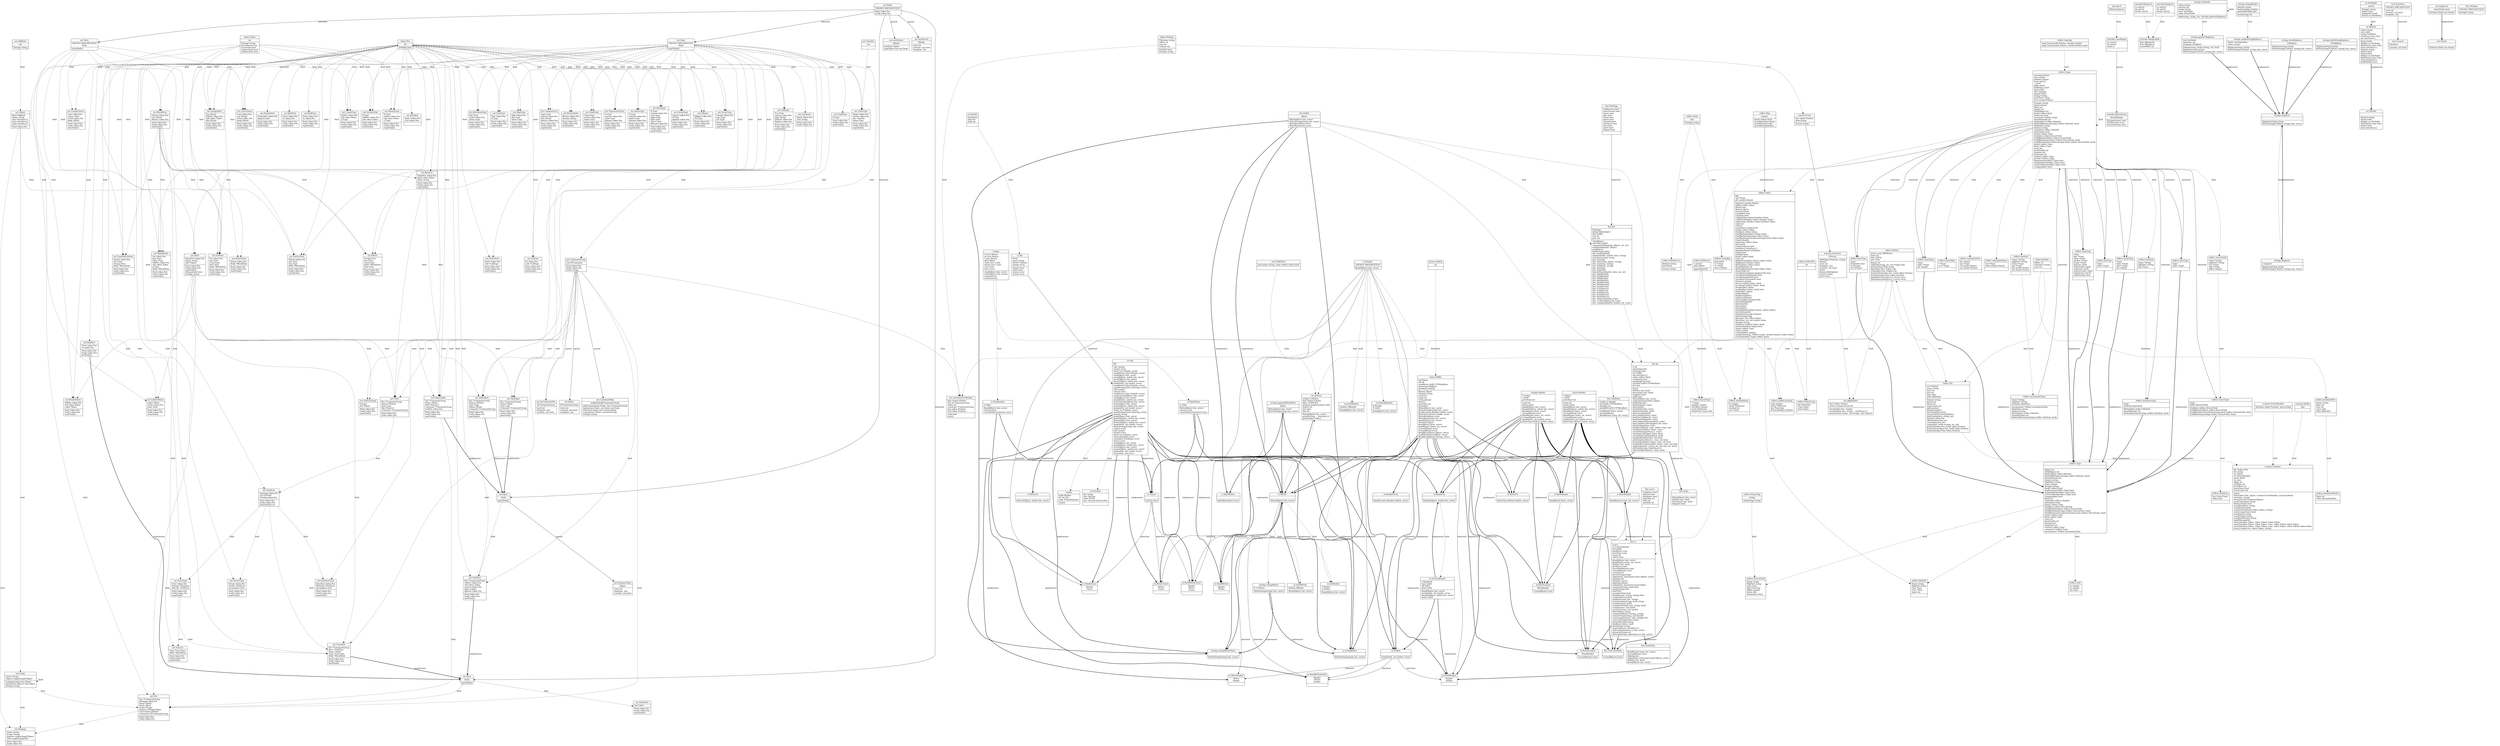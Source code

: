 digraph ast {
	ast_SEL_CommentGroup->ast_SEL_byCommentPos[ label=parent, style=solid ];
	token_SEL_Pos->ast_SEL_posSpan[ label=field, style=dashed ];
	ast_SEL_Spec->ast_SEL_byImportSpec[ label=parent, style=solid ];
	io_SEL_Writer->ast_SEL_printer[ label=field, style=dashed ];
	token_SEL_FileSet->ast_SEL_printer[ label=field, style=dashed ];
	ast_SEL_FieldFilter->ast_SEL_printer[ label=field, style=dashed ];
	token_SEL_FileSet->ast_SEL_pkgBuilder[ label=field, style=dashed ];
	scanner_SEL_ErrorList->ast_SEL_pkgBuilder[ label=field, style=dashed ];
	ast_SEL_Scope->ast_SEL_Scope[ label=field, style=dashed ];
	ast_SEL_Object->ast_SEL_Scope[ label=field, style=dashed ];
	ast_SEL_ObjKind->ast_SEL_Object[ label=field, style=dashed ];
	token_SEL_Pos->ast_SEL_ArrayType[ label=field, style=dashed ];
	ast_SEL_Expr->ast_SEL_ArrayType[ label=field, style=dashed ];
	ast_SEL_Expr->ast_SEL_SendStmt[ label=field, style=dashed ];
	token_SEL_Pos->ast_SEL_SendStmt[ label=field, style=dashed ];
	token_SEL_Pos->ast_SEL_BlockStmt[ label=field, style=dashed ];
	ast_SEL_Stmt->ast_SEL_BlockStmt[ label=field, style=dashed ];
	ast_SEL_CommentGroup->ast_SEL_ValueSpec[ label=field, style=dashed ];
	ast_SEL_Ident->ast_SEL_ValueSpec[ label=field, style=dashed ];
	ast_SEL_Expr->ast_SEL_ValueSpec[ label=field, style=dashed ];
	token_SEL_Pos->ast_SEL_BadDecl[ label=field, style=dashed ];
	ast_SEL_Expr->ast_SEL_TypeAssertExpr[ label=field, style=dashed ];
	token_SEL_Pos->ast_SEL_TypeAssertExpr[ label=field, style=dashed ];
	ast_SEL_Expr->ast_SEL_AssignStmt[ label=field, style=dashed ];
	token_SEL_Pos->ast_SEL_AssignStmt[ label=field, style=dashed ];
	token_SEL_Token->ast_SEL_AssignStmt[ label=field, style=dashed ];
	token_SEL_Pos->ast_SEL_CaseClause[ label=field, style=dashed ];
	ast_SEL_Expr->ast_SEL_CaseClause[ label=field, style=dashed ];
	ast_SEL_Stmt->ast_SEL_CaseClause[ label=field, style=dashed ];
	token_SEL_Pos->ast_SEL_GoStmt[ label=field, style=dashed ];
	ast_SEL_CallExpr->ast_SEL_GoStmt[ label=field, style=dashed ];
	token_SEL_Pos->ast_SEL_BranchStmt[ label=field, style=dashed ];
	token_SEL_Token->ast_SEL_BranchStmt[ label=field, style=dashed ];
	ast_SEL_Ident->ast_SEL_BranchStmt[ label=field, style=dashed ];
	token_SEL_Pos->ast_SEL_RangeStmt[ label=field, style=dashed ];
	ast_SEL_Expr->ast_SEL_RangeStmt[ label=field, style=dashed ];
	token_SEL_Token->ast_SEL_RangeStmt[ label=field, style=dashed ];
	ast_SEL_BlockStmt->ast_SEL_RangeStmt[ label=field, style=dashed ];
	token_SEL_Pos->ast_SEL_Ellipsis[ label=field, style=dashed ];
	ast_SEL_Expr->ast_SEL_Ellipsis[ label=field, style=dashed ];
	ast_SEL_Decl->ast_SEL_DeclStmt[ label=field, style=dashed ];
	token_SEL_Pos->ast_SEL_EmptyStmt[ label=field, style=dashed ];
	ast_SEL_Ident->ast_SEL_LabeledStmt[ label=field, style=dashed ];
	token_SEL_Pos->ast_SEL_LabeledStmt[ label=field, style=dashed ];
	ast_SEL_Stmt->ast_SEL_LabeledStmt[ label=field, style=dashed ];
	ast_SEL_CommentGroup->ast_SEL_Field[ label=field, style=dashed ];
	ast_SEL_Ident->ast_SEL_Field[ label=field, style=dashed ];
	ast_SEL_Expr->ast_SEL_Field[ label=field, style=dashed ];
	ast_SEL_BasicLit->ast_SEL_Field[ label=field, style=dashed ];
	token_SEL_Pos->ast_SEL_InterfaceType[ label=field, style=dashed ];
	ast_SEL_FieldList->ast_SEL_InterfaceType[ label=field, style=dashed ];
	token_SEL_Pos->ast_SEL_FieldList[ label=field, style=dashed ];
	ast_SEL_Field->ast_SEL_FieldList[ label=field, style=dashed ];
	ast_SEL_Expr->ast_SEL_KeyValueExpr[ label=field, style=dashed ];
	token_SEL_Pos->ast_SEL_KeyValueExpr[ label=field, style=dashed ];
	token_SEL_Pos->ast_SEL_BadStmt[ label=field, style=dashed ];
	ast_SEL_Expr->ast_SEL_ExprStmt[ label=field, style=dashed ];
	token_SEL_Pos->ast_SEL_TypeSwitchStmt[ label=field, style=dashed ];
	ast_SEL_Stmt->ast_SEL_TypeSwitchStmt[ label=field, style=dashed ];
	ast_SEL_BlockStmt->ast_SEL_TypeSwitchStmt[ label=field, style=dashed ];
	ast_SEL_CommentGroup->ast_SEL_TypeSpec[ label=field, style=dashed ];
	ast_SEL_Ident->ast_SEL_TypeSpec[ label=field, style=dashed ];
	ast_SEL_Expr->ast_SEL_TypeSpec[ label=field, style=dashed ];
	ast_SEL_Comment->ast_SEL_CommentGroup[ label=field, style=dashed ];
	ast_SEL_FuncType->ast_SEL_FuncLit[ label=field, style=dashed ];
	ast_SEL_BlockStmt->ast_SEL_FuncLit[ label=field, style=dashed ];
	token_SEL_Pos->ast_SEL_Comment[ label=field, style=dashed ];
	token_SEL_Pos->ast_SEL_StarExpr[ label=field, style=dashed ];
	ast_SEL_Expr->ast_SEL_StarExpr[ label=field, style=dashed ];
	token_SEL_Pos->ast_SEL_MapType[ label=field, style=dashed ];
	ast_SEL_Expr->ast_SEL_MapType[ label=field, style=dashed ];
	ast_SEL_Expr->ast_SEL_CompositeLit[ label=field, style=dashed ];
	token_SEL_Pos->ast_SEL_CompositeLit[ label=field, style=dashed ];
	ast_SEL_Expr->ast_SEL_SelectorExpr[ label=field, style=dashed ];
	ast_SEL_Ident->ast_SEL_SelectorExpr[ label=field, style=dashed ];
	token_SEL_Pos->ast_SEL_ReturnStmt[ label=field, style=dashed ];
	ast_SEL_Expr->ast_SEL_ReturnStmt[ label=field, style=dashed ];
	ast_SEL_CommentGroup->ast_SEL_FuncDecl[ label=field, style=dashed ];
	ast_SEL_FieldList->ast_SEL_FuncDecl[ label=field, style=dashed ];
	ast_SEL_Ident->ast_SEL_FuncDecl[ label=field, style=dashed ];
	ast_SEL_FuncType->ast_SEL_FuncDecl[ label=field, style=dashed ];
	ast_SEL_BlockStmt->ast_SEL_FuncDecl[ label=field, style=dashed ];
	token_SEL_Pos->ast_SEL_BadExpr[ label=field, style=dashed ];
	token_SEL_Pos->ast_SEL_ForStmt[ label=field, style=dashed ];
	ast_SEL_Stmt->ast_SEL_ForStmt[ label=field, style=dashed ];
	ast_SEL_Expr->ast_SEL_ForStmt[ label=field, style=dashed ];
	ast_SEL_BlockStmt->ast_SEL_ForStmt[ label=field, style=dashed ];
	ast_SEL_CommentGroup->ast_SEL_GenDecl[ label=field, style=dashed ];
	token_SEL_Pos->ast_SEL_GenDecl[ label=field, style=dashed ];
	token_SEL_Token->ast_SEL_GenDecl[ label=field, style=dashed ];
	ast_SEL_Spec->ast_SEL_GenDecl[ label=field, style=dashed ];
	token_SEL_Pos->ast_SEL_Ident[ label=field, style=dashed ];
	ast_SEL_Object->ast_SEL_Ident[ label=field, style=dashed ];
	token_SEL_Pos->ast_SEL_SelectStmt[ label=field, style=dashed ];
	ast_SEL_BlockStmt->ast_SEL_SelectStmt[ label=field, style=dashed ];
	token_SEL_Pos->ast_SEL_ChanType[ label=field, style=dashed ];
	ast_SEL_ChanDir->ast_SEL_ChanType[ label=field, style=dashed ];
	ast_SEL_Expr->ast_SEL_ChanType[ label=field, style=dashed ];
	token_SEL_Pos->ast_SEL_SwitchStmt[ label=field, style=dashed ];
	ast_SEL_Stmt->ast_SEL_SwitchStmt[ label=field, style=dashed ];
	ast_SEL_Expr->ast_SEL_SwitchStmt[ label=field, style=dashed ];
	ast_SEL_BlockStmt->ast_SEL_SwitchStmt[ label=field, style=dashed ];
	token_SEL_Pos->ast_SEL_BasicLit[ label=field, style=dashed ];
	token_SEL_Token->ast_SEL_BasicLit[ label=field, style=dashed ];
	ast_SEL_Expr->ast_SEL_IndexExpr[ label=field, style=dashed ];
	token_SEL_Pos->ast_SEL_IndexExpr[ label=field, style=dashed ];
	token_SEL_Pos->ast_SEL_UnaryExpr[ label=field, style=dashed ];
	token_SEL_Token->ast_SEL_UnaryExpr[ label=field, style=dashed ];
	ast_SEL_Expr->ast_SEL_UnaryExpr[ label=field, style=dashed ];
	token_SEL_Pos->ast_SEL_FuncType[ label=field, style=dashed ];
	ast_SEL_FieldList->ast_SEL_FuncType[ label=field, style=dashed ];
	ast_SEL_Expr->ast_SEL_IncDecStmt[ label=field, style=dashed ];
	token_SEL_Pos->ast_SEL_IncDecStmt[ label=field, style=dashed ];
	token_SEL_Token->ast_SEL_IncDecStmt[ label=field, style=dashed ];
	token_SEL_Pos->ast_SEL_CommClause[ label=field, style=dashed ];
	ast_SEL_Stmt->ast_SEL_CommClause[ label=field, style=dashed ];
	ast_SEL_Expr->ast_SEL_SliceExpr[ label=field, style=dashed ];
	token_SEL_Pos->ast_SEL_SliceExpr[ label=field, style=dashed ];
	token_SEL_Pos->ast_SEL_ParenExpr[ label=field, style=dashed ];
	ast_SEL_Expr->ast_SEL_ParenExpr[ label=field, style=dashed ];
	ast_SEL_Expr->ast_SEL_BinaryExpr[ label=field, style=dashed ];
	token_SEL_Pos->ast_SEL_BinaryExpr[ label=field, style=dashed ];
	token_SEL_Token->ast_SEL_BinaryExpr[ label=field, style=dashed ];
	token_SEL_Pos->ast_SEL_StructType[ label=field, style=dashed ];
	ast_SEL_FieldList->ast_SEL_StructType[ label=field, style=dashed ];
	token_SEL_Pos->ast_SEL_DeferStmt[ label=field, style=dashed ];
	ast_SEL_CallExpr->ast_SEL_DeferStmt[ label=field, style=dashed ];
	ast_SEL_CommentGroup->ast_SEL_ImportSpec[ label=field, style=dashed ];
	ast_SEL_Ident->ast_SEL_ImportSpec[ label=field, style=dashed ];
	ast_SEL_BasicLit->ast_SEL_ImportSpec[ label=field, style=dashed ];
	token_SEL_Pos->ast_SEL_ImportSpec[ label=field, style=dashed ];
	ast_SEL_CommentGroup->ast_SEL_File[ label=field, style=dashed ];
	token_SEL_Pos->ast_SEL_File[ label=field, style=dashed ];
	ast_SEL_Ident->ast_SEL_File[ label=field, style=dashed ];
	ast_SEL_Decl->ast_SEL_File[ label=field, style=dashed ];
	ast_SEL_Scope->ast_SEL_File[ label=field, style=dashed ];
	ast_SEL_ImportSpec->ast_SEL_File[ label=field, style=dashed ];
	ast_SEL_Scope->ast_SEL_Package[ label=field, style=dashed ];
	ast_SEL_Object->ast_SEL_Package[ label=field, style=dashed ];
	ast_SEL_File->ast_SEL_Package[ label=field, style=dashed ];
	ast_SEL_Expr->ast_SEL_CallExpr[ label=field, style=dashed ];
	token_SEL_Pos->ast_SEL_CallExpr[ label=field, style=dashed ];
	token_SEL_Pos->ast_SEL_IfStmt[ label=field, style=dashed ];
	ast_SEL_Stmt->ast_SEL_IfStmt[ label=field, style=dashed ];
	ast_SEL_Expr->ast_SEL_IfStmt[ label=field, style=dashed ];
	ast_SEL_BlockStmt->ast_SEL_IfStmt[ label=field, style=dashed ];
	ast_SEL_NodeTYPE->ast_SEL_nodeStack[ label=parent, style=solid ];
	ast_SEL_CommentGroup->ast_SEL_byPos[ label=parent, style=solid ];
	ast_SEL_CommentGroup->ast_SEL_CommentMap[ label=parent, style=solid ];
	ast_SEL_NodeTYPE->ast_SEL_byInterval[ label=parent, style=solid ];
	token_SEL_FileSet->ast_SEL_commentListReader[ label=field, style=dashed ];
	ast_SEL_CommentGroup->ast_SEL_commentListReader[ label=field, style=dashed ];
	token_SEL_Position->ast_SEL_commentListReader[ label=field, style=dashed ];
	unicode_SEL_d->unicode_SEL_CaseRange[ label=field, style=dashed ];
	unicode_SEL_Range16->unicode_SEL_RangeTable[ label=field, style=dashed ];
	unicode_SEL_Range32->unicode_SEL_RangeTable[ label=field, style=dashed ];
	unicode_SEL_CaseRange->unicode_SEL_SpecialCase[ label=parent, style=solid ];
	os_SEL_File->reader[ label=field, style=dashed ];
	io_SEL_Writer->strings_SEL_stringWriter[ label=field, style=dashed ];
	strings_SEL_replacer->strings_SEL_Replacer[ label=field, style=dashed ];
	strings_SEL_trieNode->strings_SEL_trieNode[ label=field, style=dashed ];
	strings_SEL_trieNode->strings_SEL_genericReplacer[ label=field, style=dashed ];
	strings_SEL_stringFinder->strings_SEL_singleStringReplacer[ label=field, style=dashed ];
	bytes_SEL_readOp->bytes_SEL_Buffer[ label=field, style=dashed ];
	token_SEL_Position->scanner_SEL_Error[ label=field, style=dashed ];
	scanner_SEL_Error->scanner_SEL_ErrorList[ label=parent, style=solid ];
	token_SEL_File->scanner_SEL_Scanner[ label=field, style=dashed ];
	scanner_SEL_ErrorHandler->scanner_SEL_Scanner[ label=field, style=dashed ];
	scanner_SEL_Mode->scanner_SEL_Scanner[ label=field, style=dashed ];
	reflect_SEL_Type->reflect_SEL_visit[ label=field, style=dashed ];
	reflect_SEL_bitVector->reflect_SEL_makeFuncImpl[ label=field, style=dashed ];
	reflect_SEL_funcType->reflect_SEL_makeFuncImpl[ label=field, style=dashed ];
	reflect_SEL_bitVector->reflect_SEL_methodValue[ label=field, style=dashed ];
	reflect_SEL_Value->reflect_SEL_methodValue[ label=field, style=dashed ];
	reflect_SEL_rtype->reflect_SEL_method[ label=field, style=dashed ];
	reflect_SEL_rtype->reflect_SEL_imethod[ label=field, style=dashed ];
	reflect_SEL_Type->reflect_SEL_Method[ label=field, style=dashed ];
	reflect_SEL_Value->reflect_SEL_Method[ label=field, style=dashed ];
	reflect_SEL_Type->reflect_SEL_StructField[ label=field, style=dashed ];
	reflect_SEL_StructTag->reflect_SEL_StructField[ label=field, style=dashed ];
	reflect_SEL_typeAlg->reflect_SEL_rtype[ label=field, style=dashed ];
	reflect_SEL_rtype->reflect_SEL_rtype[ label=field, style=dashed ];
	reflect_SEL_uncommonType->reflect_SEL_rtype[ label=inherited, style=solid ];
	reflect_SEL_Kind->reflect_SEL_cacheKey[ label=field, style=dashed ];
	reflect_SEL_rtype->reflect_SEL_cacheKey[ label=field, style=dashed ];
	reflect_SEL_rtype->reflect_SEL_ptrType[ label=inherited, style=solid ];
	reflect_SEL_rtype->reflect_SEL_ptrType[ label=inherited, style=solid ];
	reflect_SEL_method->reflect_SEL_uncommonType[ label=field, style=dashed ];
	reflect_SEL_rtype->reflect_SEL_arrayType[ label=inherited, style=solid ];
	reflect_SEL_rtype->reflect_SEL_arrayType[ label=inherited, style=solid ];
	reflect_SEL_imethod->reflect_SEL_interfaceType[ label=field, style=dashed ];
	reflect_SEL_rtype->reflect_SEL_interfaceType[ label=inherited, style=solid ];
	reflect_SEL_rtype->reflect_SEL_sliceType[ label=inherited, style=solid ];
	reflect_SEL_rtype->reflect_SEL_sliceType[ label=inherited, style=solid ];
	reflect_SEL_structType->reflect_SEL_fieldScan[ label=field, style=dashed ];
	reflect_SEL_rtype->reflect_SEL_structField[ label=field, style=dashed ];
	reflect_SEL_structField->reflect_SEL_structType[ label=field, style=dashed ];
	reflect_SEL_rtype->reflect_SEL_structType[ label=inherited, style=solid ];
	reflect_SEL_rtype->reflect_SEL_layoutType[ label=field, style=dashed ];
	reflect_SEL_bitVector->reflect_SEL_layoutType[ label=field, style=dashed ];
	reflect_SEL_rtype->reflect_SEL_chanType[ label=inherited, style=solid ];
	reflect_SEL_rtype->reflect_SEL_chanType[ label=inherited, style=solid ];
	reflect_SEL_rtype->reflect_SEL_layoutKey[ label=field, style=dashed ];
	reflect_SEL_rtype->reflect_SEL_mapType[ label=inherited, style=solid ];
	reflect_SEL_rtype->reflect_SEL_mapType[ label=inherited, style=solid ];
	reflect_SEL_rtype->reflect_SEL_funcType[ label=inherited, style=solid ];
	reflect_SEL_rtype->reflect_SEL_funcType[ label=inherited, style=solid ];
	reflect_SEL_rtype->reflect_SEL_runtimeSelect[ label=field, style=dashed ];
	reflect_SEL_Kind->reflect_SEL_ValueError[ label=field, style=dashed ];
	reflect_SEL_SelectDir->reflect_SEL_SelectCase[ label=field, style=dashed ];
	reflect_SEL_Value->reflect_SEL_SelectCase[ label=field, style=dashed ];
	reflect_SEL_rtype->reflect_SEL_Value[ label=field, style=dashed ];
	reflect_SEL_flag->reflect_SEL_Value[ label=inherited, style=solid ];
	reflect_SEL_rtype->reflect_SEL_emptyInterface[ label=field, style=dashed ];
	os_SEL_File->os_SEL_ProcAttr[ label=field, style=dashed ];
	os_SEL_FileMode->os_SEL_fileStat[ label=field, style=dashed ];
	os_SEL_file->os_SEL_File[ label=inherited, style=solid ];
	os_SEL_dirInfo->os_SEL_file[ label=field, style=dashed ];
	io_SEL_ReaderAt->io_SEL_SectionReader[ label=field, style=dashed ];
	io_SEL_Reader->io_SEL_LimitedReader[ label=field, style=dashed ];
	io_SEL_Reader->io_SEL_teeReader[ label=field, style=dashed ];
	io_SEL_Writer->io_SEL_teeReader[ label=field, style=dashed ];
	io_SEL_Reader->io_SEL_multiReader[ label=field, style=dashed ];
	io_SEL_Writer->io_SEL_multiWriter[ label=field, style=dashed ];
	io_SEL_pipe->io_SEL_PipeReader[ label=field, style=dashed ];
	io_SEL_pipe->io_SEL_PipeWriter[ label=field, style=dashed ];
	io_SEL_RuneReader->fmt_SEL_ss[ label=field, style=dashed ];
	fmt_SEL_buffer->fmt_SEL_ss[ label=field, style=dashed ];
	fmt_SEL_ssave->fmt_SEL_ss[ label=inherited, style=solid ];
	io_SEL_Reader->fmt_SEL_readRune[ label=field, style=dashed ];
	fmt_SEL_buffer->fmt_SEL_fmt[ label=field, style=dashed ];
	fmt_SEL_fmtFlags->fmt_SEL_fmt[ label=inherited, style=solid ];
	fmt_SEL_buffer->fmt_SEL_pp[ label=field, style=dashed ];
	reflect_SEL_Value->fmt_SEL_pp[ label=field, style=dashed ];
	fmt_SEL_fmt->fmt_SEL_pp[ label=field, style=dashed ];
	sort_SEL_Interface->sort_SEL_reverse[ label=inherited, style=solid ];
	token_SEL_File->token_SEL_FileSet[ label=field, style=dashed ];
	token_SEL_FileSet->token_SEL_File[ label=field, style=dashed ];
	token_SEL_lineInfo->token_SEL_File[ label=field, style=dashed ];
	token_SEL_lineInfo->token_SEL_serializedFile[ label=field, style=dashed ];
	token_SEL_serializedFile->token_SEL_serializedFileSet[ label=field, style=dashed ];
	ast_SEL_inspector->ast_SEL_Visitor[ label=implements, style=bold ];
	ast_SEL_NodeTYPE->ast_SEL_Stmt[ label=inherited, style=solid ];
	ast_SEL_NodeTYPE->ast_SEL_NodeTYPE[ label=implements, style=invis ];
	ast_SEL_NodeTYPE->ast_SEL_Expr[ label=inherited, style=solid ];
	ast_SEL_NodeTYPE->ast_SEL_Spec[ label=inherited, style=solid ];
	ast_SEL_ValueSpec->ast_SEL_Spec[ label=implements, style=bold ];
	ast_SEL_TypeSpec->ast_SEL_Spec[ label=implements, style=bold ];
	ast_SEL_ImportSpec->ast_SEL_Spec[ label=implements, style=bold ];
	ast_SEL_NodeTYPE->ast_SEL_Decl[ label=inherited, style=solid ];
	ast_SEL_BadDecl->ast_SEL_Decl[ label=implements, style=bold ];
	ast_SEL_FuncDecl->ast_SEL_Decl[ label=implements, style=bold ];
	ast_SEL_GenDecl->ast_SEL_Decl[ label=implements, style=bold ];
	strings_SEL_appendSliceWriter->strings_SEL_stringWriterIface[ label=implements, style=bold ];
	strings_SEL_stringWriter->strings_SEL_stringWriterIface[ label=implements, style=bold ];
	bytes_SEL_Buffer->strings_SEL_stringWriterIface[ label=implements, style=bold ];
	os_SEL_File->strings_SEL_stringWriterIface[ label=implements, style=bold ];
	fmt_SEL_buffer->strings_SEL_stringWriterIface[ label=implements, style=bold ];
	strings_SEL_Replacer->strings_SEL_replacer[ label=implements, style=bold ];
	strings_SEL_genericReplacer->strings_SEL_replacer[ label=implements, style=bold ];
	strings_SEL_byteReplacer->strings_SEL_replacer[ label=implements, style=bold ];
	strings_SEL_byteStringReplacer->strings_SEL_replacer[ label=implements, style=bold ];
	strings_SEL_singleStringReplacer->strings_SEL_replacer[ label=implements, style=bold ];
	reflect_SEL_rtype->reflect_SEL_Type[ label=implements, style=bold ];
	reflect_SEL_ptrType->reflect_SEL_Type[ label=implements, style=bold ];
	reflect_SEL_arrayType->reflect_SEL_Type[ label=implements, style=bold ];
	reflect_SEL_interfaceType->reflect_SEL_Type[ label=implements, style=bold ];
	reflect_SEL_sliceType->reflect_SEL_Type[ label=implements, style=bold ];
	reflect_SEL_structType->reflect_SEL_Type[ label=implements, style=bold ];
	reflect_SEL_chanType->reflect_SEL_Type[ label=implements, style=bold ];
	reflect_SEL_mapType->reflect_SEL_Type[ label=implements, style=bold ];
	reflect_SEL_funcType->reflect_SEL_Type[ label=implements, style=bold ];
	os_SEL_fileStat->os_SEL_FileInfo[ label=implements, style=bold ];
	bytes_SEL_Buffer->io_SEL_ReaderFrom[ label=implements, style=bold ];
	io_SEL_Writer->io_SEL_WriteSeeker[ label=inherited, style=solid ];
	io_SEL_Seeker->io_SEL_WriteSeeker[ label=inherited, style=solid ];
	os_SEL_File->io_SEL_WriteSeeker[ label=implements, style=bold ];
	os_SEL_File->io_SEL_WriterAt[ label=implements, style=bold ];
	bytes_SEL_Buffer->io_SEL_ByteWriter[ label=implements, style=bold ];
	fmt_SEL_buffer->io_SEL_ByteWriter[ label=implements, style=bold ];
	strings_SEL_Reader->io_SEL_WriterTo[ label=implements, style=bold ];
	bytes_SEL_Buffer->io_SEL_WriterTo[ label=implements, style=bold ];
	bytes_SEL_Reader->io_SEL_WriterTo[ label=implements, style=bold ];
	io_SEL_RuneReader->io_SEL_RuneScanner[ label=inherited, style=solid ];
	strings_SEL_Reader->io_SEL_RuneScanner[ label=implements, style=bold ];
	bytes_SEL_Buffer->io_SEL_RuneScanner[ label=implements, style=bold ];
	bytes_SEL_Reader->io_SEL_RuneScanner[ label=implements, style=bold ];
	fmt_SEL_ss->io_SEL_RuneScanner[ label=implements, style=bold ];
	io_SEL_Writer->io_SEL_WriteCloser[ label=inherited, style=solid ];
	io_SEL_Closer->io_SEL_WriteCloser[ label=inherited, style=solid ];
	os_SEL_File->io_SEL_WriteCloser[ label=implements, style=bold ];
	io_SEL_PipeWriter->io_SEL_WriteCloser[ label=implements, style=bold ];
	io_SEL_Reader->io_SEL_ReadWriteCloser[ label=inherited, style=solid ];
	io_SEL_Writer->io_SEL_ReadWriteCloser[ label=inherited, style=solid ];
	io_SEL_Closer->io_SEL_ReadWriteCloser[ label=inherited, style=solid ];
	os_SEL_File->io_SEL_ReadWriteCloser[ label=implements, style=bold ];
	strings_SEL_Reader->io_SEL_ByteReader[ label=implements, style=bold ];
	bytes_SEL_Buffer->io_SEL_ByteReader[ label=implements, style=bold ];
	bytes_SEL_Reader->io_SEL_ByteReader[ label=implements, style=bold ];
	io_SEL_ByteReader->io_SEL_ByteScanner[ label=inherited, style=solid ];
	strings_SEL_Reader->io_SEL_ByteScanner[ label=implements, style=bold ];
	bytes_SEL_Buffer->io_SEL_ByteScanner[ label=implements, style=bold ];
	bytes_SEL_Reader->io_SEL_ByteScanner[ label=implements, style=bold ];
	io_SEL_Reader->io_SEL_Reader[ label=implements, style=invis ];
	os_SEL_File->io_SEL_Closer[ label=implements, style=bold ];
	io_SEL_PipeReader->io_SEL_Closer[ label=implements, style=bold ];
	io_SEL_PipeWriter->io_SEL_Closer[ label=implements, style=bold ];
	io_SEL_Reader->io_SEL_ReadCloser[ label=inherited, style=solid ];
	io_SEL_Closer->io_SEL_ReadCloser[ label=inherited, style=solid ];
	os_SEL_File->io_SEL_ReadCloser[ label=implements, style=bold ];
	io_SEL_PipeReader->io_SEL_ReadCloser[ label=implements, style=bold ];
	ast_SEL_printer->io_SEL_Writer[ label=implements, style=bold ];
	strings_SEL_appendSliceWriter->io_SEL_Writer[ label=implements, style=bold ];
	bytes_SEL_Buffer->io_SEL_Writer[ label=implements, style=bold ];
	os_SEL_File->io_SEL_Writer[ label=implements, style=bold ];
	io_SEL_multiWriter->io_SEL_Writer[ label=implements, style=bold ];
	io_SEL_PipeWriter->io_SEL_Writer[ label=implements, style=bold ];
	fmt_SEL_buffer->io_SEL_Writer[ label=implements, style=bold ];
	fmt_SEL_pp->io_SEL_Writer[ label=implements, style=bold ];
	strings_SEL_Reader->io_SEL_Seeker[ label=implements, style=bold ];
	bytes_SEL_Reader->io_SEL_Seeker[ label=implements, style=bold ];
	os_SEL_File->io_SEL_Seeker[ label=implements, style=bold ];
	io_SEL_SectionReader->io_SEL_Seeker[ label=implements, style=bold ];
	strings_SEL_Reader->io_SEL_ReaderAt[ label=implements, style=bold ];
	bytes_SEL_Reader->io_SEL_ReaderAt[ label=implements, style=bold ];
	os_SEL_File->io_SEL_ReaderAt[ label=implements, style=bold ];
	io_SEL_SectionReader->io_SEL_ReaderAt[ label=implements, style=bold ];
	strings_SEL_appendSliceWriter->io_SEL_stringWriter[ label=implements, style=bold ];
	strings_SEL_stringWriter->io_SEL_stringWriter[ label=implements, style=bold ];
	bytes_SEL_Buffer->io_SEL_stringWriter[ label=implements, style=bold ];
	os_SEL_File->io_SEL_stringWriter[ label=implements, style=bold ];
	fmt_SEL_buffer->io_SEL_stringWriter[ label=implements, style=bold ];
	io_SEL_Reader->io_SEL_ReadWriter[ label=inherited, style=solid ];
	io_SEL_Writer->io_SEL_ReadWriter[ label=inherited, style=solid ];
	bytes_SEL_Buffer->io_SEL_ReadWriter[ label=implements, style=bold ];
	os_SEL_File->io_SEL_ReadWriter[ label=implements, style=bold ];
	io_SEL_Reader->io_SEL_ReadSeeker[ label=inherited, style=solid ];
	io_SEL_Seeker->io_SEL_ReadSeeker[ label=inherited, style=solid ];
	strings_SEL_Reader->io_SEL_ReadSeeker[ label=implements, style=bold ];
	bytes_SEL_Reader->io_SEL_ReadSeeker[ label=implements, style=bold ];
	os_SEL_File->io_SEL_ReadSeeker[ label=implements, style=bold ];
	io_SEL_SectionReader->io_SEL_ReadSeeker[ label=implements, style=bold ];
	io_SEL_Reader->io_SEL_ReadWriteSeeker[ label=inherited, style=solid ];
	io_SEL_Writer->io_SEL_ReadWriteSeeker[ label=inherited, style=solid ];
	io_SEL_Seeker->io_SEL_ReadWriteSeeker[ label=inherited, style=solid ];
	os_SEL_File->io_SEL_ReadWriteSeeker[ label=implements, style=bold ];
	strings_SEL_Reader->io_SEL_RuneReader[ label=implements, style=bold ];
	bytes_SEL_Buffer->io_SEL_RuneReader[ label=implements, style=bold ];
	bytes_SEL_Reader->io_SEL_RuneReader[ label=implements, style=bold ];
	fmt_SEL_ss->io_SEL_RuneReader[ label=implements, style=bold ];
	fmt_SEL_readRune->io_SEL_RuneReader[ label=implements, style=bold ];
	fmt_SEL_ss->fmt_SEL_ScanState[ label=implements, style=bold ];
	strings_SEL_Reader->fmt_SEL_runeUnreader[ label=implements, style=bold ];
	bytes_SEL_Buffer->fmt_SEL_runeUnreader[ label=implements, style=bold ];
	bytes_SEL_Reader->fmt_SEL_runeUnreader[ label=implements, style=bold ];
	fmt_SEL_ss->fmt_SEL_runeUnreader[ label=implements, style=bold ];
	fmt_SEL_Stringer->fmt_SEL_Stringer[ label=implements, style=invis ];
	fmt_SEL_pp->fmt_SEL_State[ label=implements, style=bold ];
	sort_SEL_Interface->sort_SEL_Interface[ label=implements, style=invis ];
	ast_SEL_ArrayType [ label="{ast.ArrayType|Lbrack token.Pos\lLen Expr\lElt Expr\l|Pos() token.Pos\lEnd() token.Pos\lexprNode()\l}", shape=record ];
	ast_SEL_AssignStmt [ label="{ast.AssignStmt|Lhs []Expr\lTokPos token.Pos\lTok token.Token\lRhs []Expr\l|Pos() token.Pos\lEnd() token.Pos\lstmtNode()\l}", shape=record ];
	ast_SEL_BadDecl [ label="{ast.BadDecl|From token.Pos\lTo token.Pos\l|Pos() token.Pos\lEnd() token.Pos\ldeclNode()\l}", shape=record ];
	ast_SEL_BadExpr [ label="{ast.BadExpr|From token.Pos\lTo token.Pos\l|Pos() token.Pos\lEnd() token.Pos\lexprNode()\l}", shape=record ];
	ast_SEL_BadStmt [ label="{ast.BadStmt|From token.Pos\lTo token.Pos\l|Pos() token.Pos\lEnd() token.Pos\lstmtNode()\l}", shape=record ];
	ast_SEL_BasicLit [ label="{ast.BasicLit|ValuePos token.Pos\lKind token.Token\lValue string\l|Pos() token.Pos\lEnd() token.Pos\lexprNode()\l}", shape=record ];
	ast_SEL_BinaryExpr [ label="{ast.BinaryExpr|X Expr\lOpPos token.Pos\lOp token.Token\lY Expr\l|Pos() token.Pos\lEnd() token.Pos\lexprNode()\l}", shape=record ];
	ast_SEL_BlockStmt [ label="{ast.BlockStmt|Lbrace token.Pos\lList []Stmt\lRbrace token.Pos\l|Pos() token.Pos\lEnd() token.Pos\lstmtNode()\l}", shape=record ];
	ast_SEL_BranchStmt [ label="{ast.BranchStmt|TokPos token.Pos\lTok token.Token\lLabel *Ident\l|Pos() token.Pos\lEnd() token.Pos\lstmtNode()\l}", shape=record ];
	ast_SEL_CallExpr [ label="{ast.CallExpr|Fun Expr\lLparen token.Pos\lArgs []Expr\lEllipsis token.Pos\lRparen token.Pos\l|Pos() token.Pos\lEnd() token.Pos\lexprNode()\l}", shape=record ];
	ast_SEL_CaseClause [ label="{ast.CaseClause|Case token.Pos\lList []Expr\lColon token.Pos\lBody []Stmt\l|Pos() token.Pos\lEnd() token.Pos\lstmtNode()\l}", shape=record ];
	ast_SEL_ChanDir [ label="{ast.ChanDir|int|}", shape=record ];
	ast_SEL_ChanType [ label="{ast.ChanType|Begin token.Pos\lArrow token.Pos\lDir ChanDir\lValue Expr\l|Pos() token.Pos\lEnd() token.Pos\lexprNode()\l}", shape=record ];
	ast_SEL_CommClause [ label="{ast.CommClause|Case token.Pos\lComm Stmt\lColon token.Pos\lBody []Stmt\l|Pos() token.Pos\lEnd() token.Pos\lstmtNode()\l}", shape=record ];
	ast_SEL_Comment [ label="{ast.Comment|Slash token.Pos\lText string\l|Pos() token.Pos\lEnd() token.Pos\l}", shape=record ];
	ast_SEL_CommentGroup [ label="{ast.CommentGroup|List []*Comment\l|Pos() token.Pos\lEnd() token.Pos\lText() string\l}", shape=record ];
	ast_SEL_CommentMap [ label="{ast.CommentMap|map[Node][]*CommentGroup|addComment(ast.Node, *ast.CommentGroup)\lUpdate(ast.Node, ast.Node) ast.Node\lFilter(ast.Node) ast.CommentMap\lComments() []*ast.CommentGroup\lString() string\l}", shape=record ];
	ast_SEL_CompositeLit [ label="{ast.CompositeLit|Type Expr\lLbrace token.Pos\lElts []Expr\lRbrace token.Pos\l|Pos() token.Pos\lEnd() token.Pos\lexprNode()\l}", shape=record ];
	ast_SEL_Decl [ label="{ast.Decl|Node\n|declNode()\l}", shape=Mrecord ];
	ast_SEL_DeclStmt [ label="{ast.DeclStmt|Decl Decl\l|Pos() token.Pos\lEnd() token.Pos\lstmtNode()\l}", shape=record ];
	ast_SEL_DeferStmt [ label="{ast.DeferStmt|Defer token.Pos\lCall *CallExpr\l|Pos() token.Pos\lEnd() token.Pos\lstmtNode()\l}", shape=record ];
	ast_SEL_Ellipsis [ label="{ast.Ellipsis|Ellipsis token.Pos\lElt Expr\l|Pos() token.Pos\lEnd() token.Pos\lexprNode()\l}", shape=record ];
	ast_SEL_EmptyStmt [ label="{ast.EmptyStmt|Semicolon token.Pos\lImplicit bool\l|Pos() token.Pos\lEnd() token.Pos\lstmtNode()\l}", shape=record ];
	ast_SEL_Expr [ label="{ast.Expr|*HIGHLY IMPLMENTED*\nNode\n|exprNode()\l}", shape=Mrecord ];
	ast_SEL_ExprStmt [ label="{ast.ExprStmt|X Expr\l|Pos() token.Pos\lEnd() token.Pos\lstmtNode()\l}", shape=record ];
	ast_SEL_Field [ label="{ast.Field|Doc *CommentGroup\lNames []*Ident\lType Expr\lTag *BasicLit\lComment *CommentGroup\l|Pos() token.Pos\lEnd() token.Pos\l}", shape=record ];
	ast_SEL_FieldFilter [ label="{ast.FieldFilter|func(name string, value reflect.Value) bool|}", shape=record ];
	ast_SEL_FieldList [ label="{ast.FieldList|Opening token.Pos\lList []*Field\lClosing token.Pos\l|Pos() token.Pos\lEnd() token.Pos\lNumFields() int\l}", shape=record ];
	ast_SEL_File [ label="{ast.File|Doc *CommentGroup\lPackage token.Pos\lName *Ident\lDecls []Decl\lScope *Scope\lImports []*ImportSpec\lUnresolved []*Ident\lComments []*CommentGroup\l|Pos() token.Pos\lEnd() token.Pos\l}", shape=record ];
	ast_SEL_ForStmt [ label="{ast.ForStmt|For token.Pos\lInit Stmt\lCond Expr\lPost Stmt\lBody *BlockStmt\l|Pos() token.Pos\lEnd() token.Pos\lstmtNode()\l}", shape=record ];
	ast_SEL_FuncDecl [ label="{ast.FuncDecl|Doc *CommentGroup\lRecv *FieldList\lName *Ident\lType *FuncType\lBody *BlockStmt\l|Pos() token.Pos\lEnd() token.Pos\ldeclNode()\l}", shape=record ];
	ast_SEL_FuncLit [ label="{ast.FuncLit|Type *FuncType\lBody *BlockStmt\l|Pos() token.Pos\lEnd() token.Pos\lexprNode()\l}", shape=record ];
	ast_SEL_FuncType [ label="{ast.FuncType|Func token.Pos\lParams *FieldList\lResults *FieldList\l|Pos() token.Pos\lEnd() token.Pos\lexprNode()\l}", shape=record ];
	ast_SEL_GenDecl [ label="{ast.GenDecl|Doc *CommentGroup\lTokPos token.Pos\lTok token.Token\lLparen token.Pos\lSpecs []Spec\lRparen token.Pos\l|Pos() token.Pos\lEnd() token.Pos\ldeclNode()\l}", shape=record ];
	ast_SEL_GoStmt [ label="{ast.GoStmt|Go token.Pos\lCall *CallExpr\l|Pos() token.Pos\lEnd() token.Pos\lstmtNode()\l}", shape=record ];
	ast_SEL_Ident [ label="{ast.Ident|NamePos token.Pos\lName string\lObj *Object\l|Pos() token.Pos\lEnd() token.Pos\lexprNode()\lIsExported() bool\lString() string\l}", shape=record ];
	ast_SEL_IfStmt [ label="{ast.IfStmt|If token.Pos\lInit Stmt\lCond Expr\lBody *BlockStmt\lElse Stmt\l|Pos() token.Pos\lEnd() token.Pos\lstmtNode()\l}", shape=record ];
	ast_SEL_ImportSpec [ label="{ast.ImportSpec|Doc *CommentGroup\lName *Ident\lPath *BasicLit\lComment *CommentGroup\lEndPos token.Pos\l|Pos() token.Pos\lEnd() token.Pos\lspecNode()\l}", shape=record ];
	ast_SEL_IncDecStmt [ label="{ast.IncDecStmt|X Expr\lTokPos token.Pos\lTok token.Token\l|Pos() token.Pos\lEnd() token.Pos\lstmtNode()\l}", shape=record ];
	ast_SEL_IndexExpr [ label="{ast.IndexExpr|X Expr\lLbrack token.Pos\lIndex Expr\lRbrack token.Pos\l|Pos() token.Pos\lEnd() token.Pos\lexprNode()\l}", shape=record ];
	ast_SEL_InterfaceType [ label="{ast.InterfaceType|Interface token.Pos\lMethods *FieldList\lIncomplete bool\l|Pos() token.Pos\lEnd() token.Pos\lexprNode()\l}", shape=record ];
	ast_SEL_KeyValueExpr [ label="{ast.KeyValueExpr|Key Expr\lColon token.Pos\lValue Expr\l|Pos() token.Pos\lEnd() token.Pos\lexprNode()\l}", shape=record ];
	ast_SEL_LabeledStmt [ label="{ast.LabeledStmt|Label *Ident\lColon token.Pos\lStmt Stmt\l|Pos() token.Pos\lEnd() token.Pos\lstmtNode()\l}", shape=record ];
	ast_SEL_MapType [ label="{ast.MapType|Map token.Pos\lKey Expr\lValue Expr\l|Pos() token.Pos\lEnd() token.Pos\lexprNode()\l}", shape=record ];
	ast_SEL_NodeTYPE [ label="{ast.Node|*HIGHLY IMPLMENTED*\n|Pos() token.Pos\lEnd() token.Pos\l}", shape=Mrecord ];
	ast_SEL_ObjKind [ label="{ast.ObjKind|int|String() string\l}", shape=record ];
	ast_SEL_Object [ label="{ast.Object|Kind ObjKind\lName string\lDecl interface\{\}\lData interface\{\}\lType interface\{\}\l|Pos() token.Pos\l}", shape=record ];
	ast_SEL_Package [ label="{ast.Package|Name string\lScope *Scope\lImports map[string]*Object\lFiles map[string]*File\l|Pos() token.Pos\lEnd() token.Pos\l}", shape=record ];
	ast_SEL_ParenExpr [ label="{ast.ParenExpr|Lparen token.Pos\lX Expr\lRparen token.Pos\l|Pos() token.Pos\lEnd() token.Pos\lexprNode()\l}", shape=record ];
	ast_SEL_RangeStmt [ label="{ast.RangeStmt|For token.Pos\lKey Expr\lValue Expr\lTokPos token.Pos\lTok token.Token\lX Expr\lBody *BlockStmt\l|Pos() token.Pos\lEnd() token.Pos\lstmtNode()\l}", shape=record ];
	ast_SEL_ReturnStmt [ label="{ast.ReturnStmt|Return token.Pos\lResults []Expr\l|Pos() token.Pos\lEnd() token.Pos\lstmtNode()\l}", shape=record ];
	ast_SEL_Scope [ label="{ast.Scope|Outer *Scope\lObjects map[string]*Object\l|Lookup(string) *ast.Object\lInsert(*ast.Object) *ast.Object\lString() string\l}", shape=record ];
	ast_SEL_SelectStmt [ label="{ast.SelectStmt|Select token.Pos\lBody *BlockStmt\l|Pos() token.Pos\lEnd() token.Pos\lstmtNode()\l}", shape=record ];
	ast_SEL_SelectorExpr [ label="{ast.SelectorExpr|X Expr\lSel *Ident\l|Pos() token.Pos\lEnd() token.Pos\lexprNode()\l}", shape=record ];
	ast_SEL_SendStmt [ label="{ast.SendStmt|Chan Expr\lArrow token.Pos\lValue Expr\l|Pos() token.Pos\lEnd() token.Pos\lstmtNode()\l}", shape=record ];
	ast_SEL_SliceExpr [ label="{ast.SliceExpr|X Expr\lLbrack token.Pos\lLow Expr\lHigh Expr\lMax Expr\lSlice3 bool\lRbrack token.Pos\l|Pos() token.Pos\lEnd() token.Pos\lexprNode()\l}", shape=record ];
	ast_SEL_Spec [ label="{ast.Spec|Node\n|specNode()\l}", shape=Mrecord ];
	ast_SEL_StarExpr [ label="{ast.StarExpr|Star token.Pos\lX Expr\l|Pos() token.Pos\lEnd() token.Pos\lexprNode()\l}", shape=record ];
	ast_SEL_Stmt [ label="{ast.Stmt|*HIGHLY IMPLMENTED*\nNode\n|stmtNode()\l}", shape=Mrecord ];
	ast_SEL_StructType [ label="{ast.StructType|Struct token.Pos\lFields *FieldList\lIncomplete bool\l|Pos() token.Pos\lEnd() token.Pos\lexprNode()\l}", shape=record ];
	ast_SEL_SwitchStmt [ label="{ast.SwitchStmt|Switch token.Pos\lInit Stmt\lTag Expr\lBody *BlockStmt\l|Pos() token.Pos\lEnd() token.Pos\lstmtNode()\l}", shape=record ];
	ast_SEL_TypeAssertExpr [ label="{ast.TypeAssertExpr|X Expr\lLparen token.Pos\lType Expr\lRparen token.Pos\l|Pos() token.Pos\lEnd() token.Pos\lexprNode()\l}", shape=record ];
	ast_SEL_TypeSpec [ label="{ast.TypeSpec|Doc *CommentGroup\lName *Ident\lType Expr\lComment *CommentGroup\l|Pos() token.Pos\lEnd() token.Pos\lspecNode()\l}", shape=record ];
	ast_SEL_TypeSwitchStmt [ label="{ast.TypeSwitchStmt|Switch token.Pos\lInit Stmt\lAssign Stmt\lBody *BlockStmt\l|Pos() token.Pos\lEnd() token.Pos\lstmtNode()\l}", shape=record ];
	ast_SEL_UnaryExpr [ label="{ast.UnaryExpr|OpPos token.Pos\lOp token.Token\lX Expr\l|Pos() token.Pos\lEnd() token.Pos\lexprNode()\l}", shape=record ];
	ast_SEL_ValueSpec [ label="{ast.ValueSpec|Doc *CommentGroup\lNames []*Ident\lType Expr\lValues []Expr\lComment *CommentGroup\l|Pos() token.Pos\lEnd() token.Pos\lspecNode()\l}", shape=record ];
	ast_SEL_Visitor [ label="{ast.Visitor||Visit(ast.Node) ast.Visitor\l}", shape=Mrecord ];
	ast_SEL_byCommentPos [ label="{ast.byCommentPos|[]*CommentGroup|Len() int\lSwap(int, int)\lLess(int, int) bool\l}", shape=record ];
	ast_SEL_byImportSpec [ label="{ast.byImportSpec|[]Spec|Len() int\lSwap(int, int)\lLess(int, int) bool\l}", shape=record ];
	ast_SEL_byInterval [ label="{ast.byInterval|[]Node|Len() int\lLess(int, int) bool\lSwap(int, int)\l}", shape=record ];
	ast_SEL_byPos [ label="{ast.byPos|[]*CommentGroup|Len() int\lLess(int, int) bool\lSwap(int, int)\l}", shape=record ];
	ast_SEL_commentListReader [ label="{ast.commentListReader|fset *token.FileSet\llist []*CommentGroup\lindex int\lcomment *CommentGroup\lpos token.Position\lend token.Position\l|eol() bool\lnext()\l}", shape=record ];
	ast_SEL_inspector [ label="{ast.inspector|func(Node) bool|Visit(ast.Node) ast.Visitor\l}", shape=record ];
	ast_SEL_nodeStack [ label="{ast.nodeStack|[]Node|push(ast.Node)\lpop(token.Pos) ast.Node\l}", shape=record ];
	ast_SEL_pkgBuilder [ label="{ast.pkgBuilder|fset *token.FileSet\lerrors scanner.ErrorList\l|error(token.Pos, string)\lerrorf(token.Pos, string, ...interface\{\})\ldeclare(*ast.Scope, *ast.Scope, *ast.Object)\l}", shape=record ];
	ast_SEL_posSpan [ label="{ast.posSpan|Start token.Pos\lEnd token.Pos\l|}", shape=record ];
	ast_SEL_printer [ label="{ast.printer|output io.Writer\lfset *token.FileSet\lfilter FieldFilter\lptrmap map[interface\{\}]int\lindent int\llast byte\lline int\l|Write([]byte) (int, error)\lprintf(string, ...interface\{\})\lprint(reflect.Value)\l}", shape=record ];
	bytes_SEL_Buffer [ label="{bytes.Buffer|buf []byte\loff int\lruneBytes [utf8.UTFMax]byte\lbootstrap [64]byte\llastRead readOp\l|Bytes() []byte\lString() string\lLen() int\lCap() int\lTruncate(int)\lReset()\lgrow(int) int\lGrow(int)\lWrite([]byte) (int, error)\lWriteString(string) (int, error)\lReadFrom(io.Reader) (int64, error)\lWriteTo(io.Writer) (int64, error)\lWriteByte(byte) error\lWriteRune(rune) (int, error)\lRead([]byte) (int, error)\lNext(int) []byte\lReadByte() (byte, error)\lReadRune() (rune, int, error)\lUnreadRune() error\lUnreadByte() error\lReadBytes(byte) ([]byte, error)\lreadSlice(byte) ([]byte, error)\lReadString(byte) (string, error)\l}", shape=record ];
	bytes_SEL_Reader [ label="{bytes.Reader|s []byte\li int64\lprevRune int\l|Len() int\lSize() int64\lRead([]byte) (int, error)\lReadAt([]byte, int64) (int, error)\lReadByte() (byte, error)\lUnreadByte() error\lReadRune() (rune, int, error)\lUnreadRune() error\lSeek(int64, int) (int64, error)\lWriteTo(io.Writer) (int64, error)\l}", shape=record ];
	bytes_SEL_readOp [ label="{bytes.readOp|int|}", shape=record ];
	fmt_SEL_ScanState [ label="{fmt.ScanState||ReadRune() (rune, int, error)\lUnreadRune() error\lSkipSpace()\lToken(bool, func(rune) bool) ([]byte, error)\lWidth() (int, bool)\lRead([]byte) (int, error)\l}", shape=Mrecord ];
	fmt_SEL_State [ label="{fmt.State||Write([]byte) (int, error)\lWidth() (int, bool)\lPrecision() (int, bool)\lFlag(int) bool\l}", shape=Mrecord ];
	fmt_SEL_Stringer [ label="{fmt.Stringer|*HIGHLY IMPLMENTED*\n|String() string\l}", shape=Mrecord ];
	fmt_SEL_buffer [ label="{fmt.buffer|[]byte|Write([]byte) (int, error)\lWriteString(string) (int, error)\lWriteByte(byte) error\lWriteRune(rune) error\l}", shape=record ];
	fmt_SEL_fmt [ label="{fmt.fmt|fmtFlags\lintbuf [nByte]byte\lbuf *buffer\lwid int\lprec int\l|clearflags()\linit(*fmt.buffer)\lcomputePadding(int) ([]byte, int, int)\lwritePadding(int, []byte)\lpad([]byte)\lpadString(string)\lfmt_boolean(bool)\linteger(int64, uint64, bool, string)\ltruncate(string) string\lfmt_s(string)\lfmt_sbx(string, []byte, string)\lfmt_sx(string, string)\lfmt_bx([]byte, string)\lfmt_q(string)\lfmt_qc(int64)\lformatFloat(float64, byte, int, int)\lfmt_e64(float64)\lfmt_E64(float64)\lfmt_f64(float64)\lfmt_g64(float64)\lfmt_G64(float64)\lfmt_fb64(float64)\lfmt_e32(float32)\lfmt_E32(float32)\lfmt_f32(float32)\lfmt_g32(float32)\lfmt_G32(float32)\lfmt_fb32(float32)\lfmt_c64(complex64, rune)\lfmt_c128(complex128, rune)\lfmt_complex(float64, float64, int, rune)\l}", shape=record ];
	fmt_SEL_fmtFlags [ label="{fmt.fmtFlags|widPresent bool\lprecPresent bool\lminus bool\lplus bool\lsharp bool\lspace bool\lunicode bool\luniQuote bool\lzero bool\lplusV bool\lsharpV bool\l|}", shape=record ];
	fmt_SEL_pp [ label="{fmt.pp|n int\lpanicking bool\lerroring bool\lbuf buffer\larg interface\{\}\lvalue reflect.Value\lreordered bool\lgoodArgNum bool\lruneBuf [utf8.UTFMax]byte\lfmt fmt\l|free()\lWidth() (int, bool)\lPrecision() (int, bool)\lFlag(int) bool\ladd(rune)\lWrite([]byte) (int, error)\lunknownType(reflect.Value)\lbadVerb(rune)\lfmtBool(bool, rune)\lfmtC(int64)\lfmtInt64(int64, rune)\lfmt0x64(uint64, bool)\lfmtUnicode(int64)\lfmtUint64(uint64, rune)\lfmtFloat32(float32, rune)\lfmtFloat64(float64, rune)\lfmtComplex64(complex64, rune)\lfmtComplex128(complex128, rune)\lfmtString(string, rune)\lfmtBytes([]byte, rune, reflect.Type, int)\lfmtPointer(reflect.Value, rune)\lcatchPanic(interface\{\}, rune)\lclearSpecialFlags() (bool, bool)\lrestoreSpecialFlags(bool, bool)\lhandleMethods(rune, int) bool\lprintArg(interface\{\}, rune, int) bool\lprintValue(reflect.Value, rune, int) bool\lprintReflectValue(reflect.Value, rune, int) bool\largNumber(int, string, int, int) (int, int, bool)\ldoPrintf(string, []interface\{\})\ldoPrint([]interface\{\}, bool, bool)\l}", shape=record ];
	fmt_SEL_readRune [ label="{fmt.readRune|reader io.Reader\lbuf [utf8.UTFMax]byte\lpending int\lpendBuf [utf8.UTFMax]byte\l|readByte() (byte, error)\lunread([]byte)\lReadRune() (rune, int, error)\l}", shape=record ];
	fmt_SEL_runeUnreader [ label="{fmt.runeUnreader||UnreadRune() error\l}", shape=Mrecord ];
	fmt_SEL_ss [ label="{fmt.ss|ssave\lrr io.RuneReader\lbuf buffer\lpeekRune rune\lprevRune rune\lcount int\latEOF bool\l|Read([]byte) (int, error)\lReadRune() (rune, int, error)\lWidth() (int, bool)\lgetRune() rune\lmustReadRune() rune\lUnreadRune() error\lerror(error)\lerrorString(string)\lToken(bool, func(rune) bool) ([]byte, error)\lSkipSpace()\lfree(fmt.ssave)\lskipSpace(bool)\ltoken(bool, func(rune) bool) []byte\lconsume(string, bool) bool\lpeek(string) bool\lnotEOF()\laccept(string) bool\lokVerb(rune, string, string) bool\lscanBool(rune) bool\lgetBase(rune) (int, string)\lscanNumber(string, bool) string\lscanRune(int) int64\lscanBasePrefix() (int, string, bool)\lscanInt(rune, int) int64\lscanUint(rune, int) uint64\lfloatToken() string\lcomplexTokens() (string, string)\lconvertFloat(string, int) float64\lscanComplex(rune, int) complex128\lconvertString(rune) string\lquotedString() string\lhexByte() (byte, bool)\lhexString() string\lscanOne(rune, interface\{\})\ldoScan([]interface\{\}) (int, error)\ladvance(string) int\ldoScanf(string, []interface\{\}) (int, error)\l}", shape=record ];
	fmt_SEL_ssave [ label="{fmt.ssave|validSave bool\lnlIsEnd bool\lnlIsSpace bool\largLimit int\llimit int\lmaxWid int\l|}", shape=record ];
	io_SEL_ByteReader [ label="{io.ByteReader||ReadByte() (byte, error)\l}", shape=Mrecord ];
	io_SEL_ByteScanner [ label="{io.ByteScanner|ByteReader\n|UnreadByte() error\l}", shape=Mrecord ];
	io_SEL_ByteWriter [ label="{io.ByteWriter||WriteByte(byte) error\l}", shape=Mrecord ];
	io_SEL_Closer [ label="{io.Closer||Close() error\l}", shape=Mrecord ];
	io_SEL_LimitedReader [ label="{io.LimitedReader|R Reader\lN int64\l|Read([]byte) (int, error)\l}", shape=record ];
	io_SEL_PipeReader [ label="{io.PipeReader|p *pipe\l|Read([]byte) (int, error)\lClose() error\lCloseWithError(error) error\l}", shape=record ];
	io_SEL_PipeWriter [ label="{io.PipeWriter|p *pipe\l|Write([]byte) (int, error)\lClose() error\lCloseWithError(error) error\l}", shape=record ];
	io_SEL_ReadCloser [ label="{io.ReadCloser|Reader\nCloser\n|}", shape=Mrecord ];
	io_SEL_ReadSeeker [ label="{io.ReadSeeker|Reader\nSeeker\n|}", shape=Mrecord ];
	io_SEL_ReadWriteCloser [ label="{io.ReadWriteCloser|Reader\nWriter\nCloser\n|}", shape=Mrecord ];
	io_SEL_ReadWriteSeeker [ label="{io.ReadWriteSeeker|Reader\nWriter\nSeeker\n|}", shape=Mrecord ];
	io_SEL_ReadWriter [ label="{io.ReadWriter|Reader\nWriter\n|}", shape=Mrecord ];
	io_SEL_Reader [ label="{io.Reader|*HIGHLY IMPLMENTED*\n|Read([]byte) (int, error)\l}", shape=Mrecord ];
	io_SEL_ReaderAt [ label="{io.ReaderAt||ReadAt([]byte, int64) (int, error)\l}", shape=Mrecord ];
	io_SEL_ReaderFrom [ label="{io.ReaderFrom||ReadFrom(io.Reader) (int64, error)\l}", shape=Mrecord ];
	io_SEL_RuneReader [ label="{io.RuneReader||ReadRune() (rune, int, error)\l}", shape=Mrecord ];
	io_SEL_RuneScanner [ label="{io.RuneScanner|RuneReader\n|UnreadRune() error\l}", shape=Mrecord ];
	io_SEL_SectionReader [ label="{io.SectionReader|r ReaderAt\lbase int64\loff int64\llimit int64\l|Read([]byte) (int, error)\lSeek(int64, int) (int64, error)\lReadAt([]byte, int64) (int, error)\lSize() int64\l}", shape=record ];
	io_SEL_Seeker [ label="{io.Seeker||Seek(int64, int) (int64, error)\l}", shape=Mrecord ];
	io_SEL_WriteCloser [ label="{io.WriteCloser|Writer\nCloser\n|}", shape=Mrecord ];
	io_SEL_WriteSeeker [ label="{io.WriteSeeker|Writer\nSeeker\n|}", shape=Mrecord ];
	io_SEL_Writer [ label="{io.Writer||Write([]byte) (int, error)\l}", shape=Mrecord ];
	io_SEL_WriterAt [ label="{io.WriterAt||WriteAt([]byte, int64) (int, error)\l}", shape=Mrecord ];
	io_SEL_WriterTo [ label="{io.WriterTo||WriteTo(io.Writer) (int64, error)\l}", shape=Mrecord ];
	io_SEL_multiReader [ label="{io.multiReader|readers []Reader\l|Read([]byte) (int, error)\l}", shape=record ];
	io_SEL_multiWriter [ label="{io.multiWriter|writers []Writer\l|Write([]byte) (int, error)\l}", shape=record ];
	io_SEL_pipe [ label="{io.pipe|rl sync.Mutex\lwl sync.Mutex\ll sync.Mutex\ldata []byte\lrwait sync.Cond\lwwait sync.Cond\lrerr error\lwerr error\l|read([]byte) (int, error)\lwrite([]byte) (int, error)\lrclose(error)\lwclose(error)\l}", shape=record ];
	io_SEL_stringWriter [ label="{io.stringWriter||WriteString(string) (int, error)\l}", shape=Mrecord ];
	io_SEL_teeReader [ label="{io.teeReader|r Reader\lw Writer\l|Read([]byte) (int, error)\l}", shape=record ];
	os_SEL_File [ label="{os.File|file\l|Fd() uintptr\lClose() error\lStat() (os.FileInfo, error)\lreaddir(int) ([]os.FileInfo, error)\lread([]byte) (int, error)\lpread([]byte, int64) (int, error)\lwrite([]byte) (int, error)\lpwrite([]byte, int64) (int, error)\lseek(int64, int) (int64, error)\lreaddir(int) ([]os.FileInfo, error)\lreaddirnames(int) ([]string, error)\lFd() uintptr\lClose() error\lreaddir(int) ([]os.FileInfo, error)\lreadConsole([]byte) (int, error)\lread([]byte) (int, error)\lpread([]byte, int64) (int, error)\lwriteConsole([]byte) (int, error)\lwrite([]byte) (int, error)\lpwrite([]byte, int64) (int, error)\lseek(int64, int) (int64, error)\lStat() (os.FileInfo, error)\lreaddirnames(int) ([]string, error)\lName() string\lRead([]byte) (int, error)\lReadAt([]byte, int64) (int, error)\lWrite([]byte) (int, error)\lWriteAt([]byte, int64) (int, error)\lSeek(int64, int) (int64, error)\lWriteString(string) (int, error)\lChdir() error\lFd() uintptr\lClose() error\lStat() (os.FileInfo, error)\lTruncate(int64) error\lChmod(os.FileMode) error\lSync() error\lread([]byte) (int, error)\lpread([]byte, int64) (int, error)\lwrite([]byte) (int, error)\lpwrite([]byte, int64) (int, error)\lseek(int64, int) (int64, error)\lChown(int, int) error\l}", shape=record ];
	os_SEL_FileInfo [ label="{os.FileInfo||Name() string\lSize() int64\lMode() os.FileMode\lModTime() time.Time\lIsDir() bool\lSys() interface\{\}\l}", shape=Mrecord ];
	os_SEL_FileMode [ label="{os.FileMode|uint32|String() string\lIsDir() bool\lIsRegular() bool\lPerm() os.FileMode\l}", shape=record ];
	os_SEL_ProcAttr [ label="{os.ProcAttr|Dir string\lEnv []string\lFiles []*File\lSys *syscall.SysProcAttr\l|}", shape=record ];
	os_SEL_dirInfo [ label="{os.dirInfo|buf []byte\lnbuf int\lbufp int\l|}", shape=record ];
	os_SEL_file [ label="{os.file|fd int\lname string\ldirinfo *dirInfo\lnepipe int32\l|close() error\lisdir() bool\lclose() error\lclose() error\l}", shape=record ];
	os_SEL_fileStat [ label="{os.fileStat|name string\lsize int64\lmode FileMode\lmodTime time.Time\lsys interface\{\}\l|Size() int64\lMode() os.FileMode\lModTime() time.Time\lSys() interface\{\}\lName() string\lIsDir() bool\lSize() int64\lMode() os.FileMode\lModTime() time.Time\lSys() interface\{\}\lloadFileId() error\l}", shape=record ];
	reader [ label="{reader|bufio.Reader\lfd *os.File\lresp *http.Response\l|close()\l}", shape=record ];
	reflect_SEL_Kind [ label="{reflect.Kind|uint|String() string\l}", shape=record ];
	reflect_SEL_Method [ label="{reflect.Method|Name string\lPkgPath string\lType Type\lFunc Value\lIndex int\l|}", shape=record ];
	reflect_SEL_SelectCase [ label="{reflect.SelectCase|Dir SelectDir\lChan Value\lSend Value\l|}", shape=record ];
	reflect_SEL_SelectDir [ label="{reflect.SelectDir|int|}", shape=record ];
	reflect_SEL_StructField [ label="{reflect.StructField|Name string\lPkgPath string\lType Type\lTag StructTag\lOffset uintptr\lIndex []int\lAnonymous bool\l|}", shape=record ];
	reflect_SEL_StructTag [ label="{reflect.StructTag|string|Get(string) string\l}", shape=record ];
	reflect_SEL_Type [ label="{reflect.Type||Align() int\lFieldAlign() int\lMethod(int) reflect.Method\lMethodByName(string) (reflect.Method, bool)\lNumMethod() int\lName() string\lPkgPath() string\lSize() uintptr\lString() string\lKind() reflect.Kind\lImplements(reflect.Type) bool\lAssignableTo(reflect.Type) bool\lConvertibleTo(reflect.Type) bool\lComparable() bool\lBits() int\lChanDir() reflect.ChanDir\lIsVariadic() bool\lElem() reflect.Type\lField(int) reflect.StructField\lFieldByIndex([]int) reflect.StructField\lFieldByName(string) (reflect.StructField, bool)\lFieldByNameFunc(func(string) bool) (reflect.StructField, bool)\lIn(int) reflect.Type\lKey() reflect.Type\lLen() int\lNumField() int\lNumIn() int\lNumOut() int\lOut(int) reflect.Type\lcommon() *reflect.rtype\luncommon() *reflect.uncommonType\l}", shape=Mrecord ];
	reflect_SEL_Value [ label="{reflect.Value|flag\ltyp *rtype\lptr unsafe.Pointer\l|pointer() unsafe.Pointer\lAddr() reflect.Value\lBool() bool\lBytes() []byte\lrunes() []rune\lCanAddr() bool\lCanSet() bool\lCall([]reflect.Value) []reflect.Value\lCallSlice([]reflect.Value) []reflect.Value\lcall(string, []reflect.Value) []reflect.Value\lCap() int\lClose()\lComplex() complex128\lElem() reflect.Value\lField(int) reflect.Value\lFieldByIndex([]int) reflect.Value\lFieldByName(string) reflect.Value\lFieldByNameFunc(func(string) bool) reflect.Value\lFloat() float64\lIndex(int) reflect.Value\lInt() int64\lCanInterface() bool\lInterface() interface\{\}\lInterfaceData() [2]uintptr\lIsNil() bool\lIsValid() bool\lKind() reflect.Kind\lLen() int\lMapIndex(reflect.Value) reflect.Value\lMapKeys() []reflect.Value\lMethod(int) reflect.Value\lNumMethod() int\lMethodByName(string) reflect.Value\lNumField() int\lOverflowComplex(complex128) bool\lOverflowFloat(float64) bool\lOverflowInt(int64) bool\lOverflowUint(uint64) bool\lPointer() uintptr\lRecv() (reflect.Value, bool)\lrecv(bool) (reflect.Value, bool)\lSend(reflect.Value)\lsend(reflect.Value, bool) bool\lSet(reflect.Value)\lSetBool(bool)\lSetBytes([]byte)\lsetRunes([]rune)\lSetComplex(complex128)\lSetFloat(float64)\lSetInt(int64)\lSetLen(int)\lSetCap(int)\lSetMapIndex(reflect.Value, reflect.Value)\lSetUint(uint64)\lSetPointer(unsafe.Pointer)\lSetString(string)\lSlice(int, int) reflect.Value\lSlice3(int, int, int) reflect.Value\lString() string\lTryRecv() (reflect.Value, bool)\lTrySend(reflect.Value) bool\lType() reflect.Type\lUint() uint64\lUnsafeAddr() uintptr\lassignTo(string, *reflect.rtype, unsafe.Pointer) reflect.Value\lConvert(reflect.Type) reflect.Value\l}", shape=record ];
	reflect_SEL_ValueError [ label="{reflect.ValueError|Method string\lKind Kind\l|Error() string\l}", shape=record ];
	reflect_SEL_arrayType [ label="{reflect.arrayType|rtype\lelem *rtype\lslice *rtype\llen uintptr\l|}", shape=record ];
	reflect_SEL_bitVector [ label="{reflect.bitVector|n uint32\ldata []byte\l|append(uint8)\l}", shape=record ];
	reflect_SEL_cacheKey [ label="{reflect.cacheKey|kind Kind\lt1 *rtype\lt2 *rtype\lextra uintptr\l|}", shape=record ];
	reflect_SEL_chanType [ label="{reflect.chanType|rtype\lelem *rtype\ldir uintptr\l|}", shape=record ];
	reflect_SEL_emptyInterface [ label="{reflect.emptyInterface|typ *rtype\lword unsafe.Pointer\l|}", shape=record ];
	reflect_SEL_fieldScan [ label="{reflect.fieldScan|typ *structType\lindex []int\l|}", shape=record ];
	reflect_SEL_flag [ label="{reflect.flag|uintptr|kind() reflect.Kind\lmustBe(reflect.Kind)\lmustBeExported()\lmustBeAssignable()\l}", shape=record ];
	reflect_SEL_funcType [ label="{reflect.funcType|rtype\ldotdotdot bool\lin []*rtype\lout []*rtype\l|}", shape=record ];
	reflect_SEL_imethod [ label="{reflect.imethod|name *string\lpkgPath *string\ltyp *rtype\l|}", shape=record ];
	reflect_SEL_interfaceType [ label="{reflect.interfaceType|rtype\lmethods []imethod\l|Method(int) reflect.Method\lNumMethod() int\lMethodByName(string) (reflect.Method, bool)\l}", shape=record ];
	reflect_SEL_layoutKey [ label="{reflect.layoutKey|t *rtype\lrcvr *rtype\l|}", shape=record ];
	reflect_SEL_layoutType [ label="{reflect.layoutType|t *rtype\largSize uintptr\lretOffset uintptr\lstack *bitVector\lframePool *sync.Pool\l|}", shape=record ];
	reflect_SEL_makeFuncImpl [ label="{reflect.makeFuncImpl|code uintptr\lstack *bitVector\ltyp *funcType\lfn func([]Value) []Value\l|}", shape=record ];
	reflect_SEL_mapType [ label="{reflect.mapType|rtype\lkey *rtype\lelem *rtype\lbucket *rtype\lhmap *rtype\lkeysize uint8\lindirectkey uint8\lvaluesize uint8\lindirectvalue uint8\lbucketsize uint16\lreflexivekey bool\l|}", shape=record ];
	reflect_SEL_method [ label="{reflect.method|name *string\lpkgPath *string\lmtyp *rtype\ltyp *rtype\lifn unsafe.Pointer\ltfn unsafe.Pointer\l|}", shape=record ];
	reflect_SEL_methodValue [ label="{reflect.methodValue|fn uintptr\lstack *bitVector\lmethod int\lrcvr Value\l|}", shape=record ];
	reflect_SEL_ptrType [ label="{reflect.ptrType|rtype\lelem *rtype\l|}", shape=record ];
	reflect_SEL_rtype [ label="{reflect.rtype|uncommonType\lsize uintptr\lptrdata uintptr\lhash uint32\l_ uint8\lalign uint8\lfieldAlign uint8\lkind uint8\lalg *typeAlg\lgcdata *byte\lstring *string\lptrToThis *rtype\lzero unsafe.Pointer\l|String() string\lSize() uintptr\lBits() int\lAlign() int\lFieldAlign() int\lKind() reflect.Kind\lpointers() bool\lcommon() *reflect.rtype\lNumMethod() int\lMethod(int) reflect.Method\lMethodByName(string) (reflect.Method, bool)\lPkgPath() string\lName() string\lChanDir() reflect.ChanDir\lIsVariadic() bool\lElem() reflect.Type\lField(int) reflect.StructField\lFieldByIndex([]int) reflect.StructField\lFieldByName(string) (reflect.StructField, bool)\lFieldByNameFunc(func(string) bool) (reflect.StructField, bool)\lIn(int) reflect.Type\lKey() reflect.Type\lLen() int\lNumField() int\lNumIn() int\lNumOut() int\lOut(int) reflect.Type\lptrTo() *reflect.rtype\lImplements(reflect.Type) bool\lAssignableTo(reflect.Type) bool\lConvertibleTo(reflect.Type) bool\lComparable() bool\l}", shape=record ];
	reflect_SEL_runtimeSelect [ label="{reflect.runtimeSelect|dir uintptr\ltyp *rtype\lch unsafe.Pointer\lval unsafe.Pointer\l|}", shape=record ];
	reflect_SEL_sliceType [ label="{reflect.sliceType|rtype\lelem *rtype\l|}", shape=record ];
	reflect_SEL_structField [ label="{reflect.structField|name *string\lpkgPath *string\ltyp *rtype\ltag *string\loffset uintptr\l|}", shape=record ];
	reflect_SEL_structType [ label="{reflect.structType|rtype\lfields []structField\l|Field(int) reflect.StructField\lFieldByIndex([]int) reflect.StructField\lFieldByNameFunc(func(string) bool) (reflect.StructField, bool)\lFieldByName(string) (reflect.StructField, bool)\l}", shape=record ];
	reflect_SEL_typeAlg [ label="{reflect.typeAlg|hash func(unsafe.Pointer, uintptr) uintptr\lequal func(unsafe.Pointer, unsafe.Pointer) bool\l|}", shape=record ];
	reflect_SEL_uncommonType [ label="{reflect.uncommonType|name *string\lpkgPath *string\lmethods []method\l|uncommon() *reflect.uncommonType\lPkgPath() string\lName() string\lMethod(int) reflect.Method\lNumMethod() int\lMethodByName(string) (reflect.Method, bool)\l}", shape=record ];
	reflect_SEL_visit [ label="{reflect.visit|a1 uintptr\la2 uintptr\ltyp Type\l|}", shape=record ];
	scanner_SEL_Error [ label="{scanner.Error|Pos token.Position\lMsg string\l|Error() string\l}", shape=record ];
	scanner_SEL_ErrorHandler [ label="{scanner.ErrorHandler|func(pos token.Position, msg string) |}", shape=record ];
	scanner_SEL_ErrorList [ label="{scanner.ErrorList|[]*Error|Add(token.Position, string)\lReset()\lLen() int\lSwap(int, int)\lLess(int, int) bool\lSort()\lRemoveMultiples()\lError() string\lErr() error\l}", shape=record ];
	scanner_SEL_Mode [ label="{scanner.Mode|uint|}", shape=record ];
	scanner_SEL_Scanner [ label="{scanner.Scanner|file *token.File\ldir string\lsrc []byte\lerr ErrorHandler\lmode Mode\lch rune\loffset int\lrdOffset int\llineOffset int\linsertSemi bool\lErrorCount int\l|next()\lInit(*token.File, []byte, scanner.ErrorHandler, scanner.Mode)\lerror(int, string)\linterpretLineComment([]byte)\lscanComment() string\lfindLineEnd() bool\lscanIdentifier() string\lscanMantissa(int)\lscanNumber(bool) (token.Token, string)\lscanEscape(rune) bool\lscanRune() string\lscanString() string\lscanRawString() string\lskipWhitespace()\lswitch2(token.Token, token.Token) token.Token\lswitch3(token.Token, token.Token, rune, token.Token) token.Token\lswitch4(token.Token, token.Token, rune, token.Token, token.Token) token.Token\lScan() (token.Pos, token.Token, string)\l}", shape=record ];
	sort_SEL_Interface [ label="{sort.Interface|*HIGHLY IMPLMENTED*\n|Len() int\lLess(int, int) bool\lSwap(int, int)\l}", shape=Mrecord ];
	sort_SEL_reverse [ label="{sort.reverse|Interface\l|Less(int, int) bool\l}", shape=record ];
	strings_SEL_Reader [ label="{strings.Reader|s string\li int64\lprevRune int\l|Len() int\lSize() int64\lRead([]byte) (int, error)\lReadAt([]byte, int64) (int, error)\lReadByte() (byte, error)\lUnreadByte() error\lReadRune() (rune, int, error)\lUnreadRune() error\lSeek(int64, int) (int64, error)\lWriteTo(io.Writer) (int64, error)\l}", shape=record ];
	strings_SEL_Replacer [ label="{strings.Replacer|r replacer\l|Replace(string) string\lWriteString(io.Writer, string) (int, error)\l}", shape=record ];
	strings_SEL_appendSliceWriter [ label="{strings.appendSliceWriter|[]byte|Write([]byte) (int, error)\lWriteString(string) (int, error)\l}", shape=record ];
	strings_SEL_byteReplacer [ label="{strings.byteReplacer|[256]byte|Replace(string) string\lWriteString(io.Writer, string) (int, error)\l}", shape=record ];
	strings_SEL_byteStringReplacer [ label="{strings.byteStringReplacer|[256][]byte|Replace(string) string\lWriteString(io.Writer, string) (int, error)\l}", shape=record ];
	strings_SEL_genericReplacer [ label="{strings.genericReplacer|root trieNode\ltableSize int\lmapping [256]byte\l|lookup(string, bool) (string, int, bool)\lReplace(string) string\lWriteString(io.Writer, string) (int, error)\l}", shape=record ];
	strings_SEL_replacer [ label="{strings.replacer||Replace(string) string\lWriteString(io.Writer, string) (int, error)\l}", shape=Mrecord ];
	strings_SEL_singleStringReplacer [ label="{strings.singleStringReplacer|finder *stringFinder\lvalue string\l|Replace(string) string\lWriteString(io.Writer, string) (int, error)\l}", shape=record ];
	strings_SEL_stringFinder [ label="{strings.stringFinder|pattern string\lbadCharSkip [256]int\lgoodSuffixSkip []int\l|next(string) int\l}", shape=record ];
	strings_SEL_stringWriter [ label="{strings.stringWriter|w io.Writer\l|WriteString(string) (int, error)\l}", shape=record ];
	strings_SEL_stringWriterIface [ label="{strings.stringWriterIface||WriteString(string) (int, error)\l}", shape=Mrecord ];
	strings_SEL_trieNode [ label="{strings.trieNode|value string\lpriority int\lprefix string\lnext *trieNode\ltable []*trieNode\l|add(string, string, int, *strings.genericReplacer)\l}", shape=record ];
	token_SEL_File [ label="{token.File|set *FileSet\lname string\lbase int\lsize int\llines []int\linfos []lineInfo\l|Name() string\lBase() int\lSize() int\lLineCount() int\lAddLine(int)\lMergeLine(int)\lSetLines([]int) bool\lSetLinesForContent([]byte)\lAddLineInfo(int, string, int)\lPos(int) token.Pos\lOffset(token.Pos) int\lLine(token.Pos) int\lunpack(int, bool) (string, int, int)\lposition(token.Pos, bool) token.Position\lPositionFor(token.Pos, bool) token.Position\lPosition(token.Pos) token.Position\l}", shape=record ];
	token_SEL_FileSet [ label="{token.FileSet|mutex sync.RWMutex\lbase int\lfiles []*File\llast *File\l|Base() int\lAddFile(string, int, int) *token.File\lIterate(func(*File) bool)\lfile(token.Pos) *token.File\lFile(token.Pos) *token.File\lPositionFor(token.Pos, bool) token.Position\lPosition(token.Pos) token.Position\lRead(func(interface\{\}) error) error\lWrite(func(interface\{\}) error) error\l}", shape=record ];
	token_SEL_Pos [ label="{token.Pos|int|IsValid() bool\l}", shape=record ];
	token_SEL_Position [ label="{token.Position|Filename string\lOffset int\lLine int\lColumn int\l|IsValid() bool\lString() string\l}", shape=record ];
	token_SEL_Token [ label="{token.Token|int|String() string\lPrecedence() int\lIsLiteral() bool\lIsOperator() bool\lIsKeyword() bool\l}", shape=record ];
	token_SEL_lineInfo [ label="{token.lineInfo|Offset int\lFilename string\lLine int\l|}", shape=record ];
	token_SEL_serializedFile [ label="{token.serializedFile|Name string\lBase int\lSize int\lLines []int\lInfos []lineInfo\l|}", shape=record ];
	token_SEL_serializedFileSet [ label="{token.serializedFileSet|Base int\lFiles []serializedFile\l|}", shape=record ];
	unicode_SEL_CaseRange [ label="{unicode.CaseRange|Lo uint32\lHi uint32\lDelta d\l|}", shape=record ];
	unicode_SEL_Range16 [ label="{unicode.Range16|Lo uint16\lHi uint16\lStride uint16\l|}", shape=record ];
	unicode_SEL_Range32 [ label="{unicode.Range32|Lo uint32\lHi uint32\lStride uint32\l|}", shape=record ];
	unicode_SEL_RangeTable [ label="{unicode.RangeTable|R16 []Range16\lR32 []Range32\lLatinOffset int\l|}", shape=record ];
	unicode_SEL_SpecialCase [ label="{unicode.SpecialCase|[]CaseRange|ToUpper(rune) rune\lToTitle(rune) rune\lToLower(rune) rune\l}", shape=record ];
	unicode_SEL_d [ label="{unicode.d|[MaxCase]rune|}", shape=record ];

}


